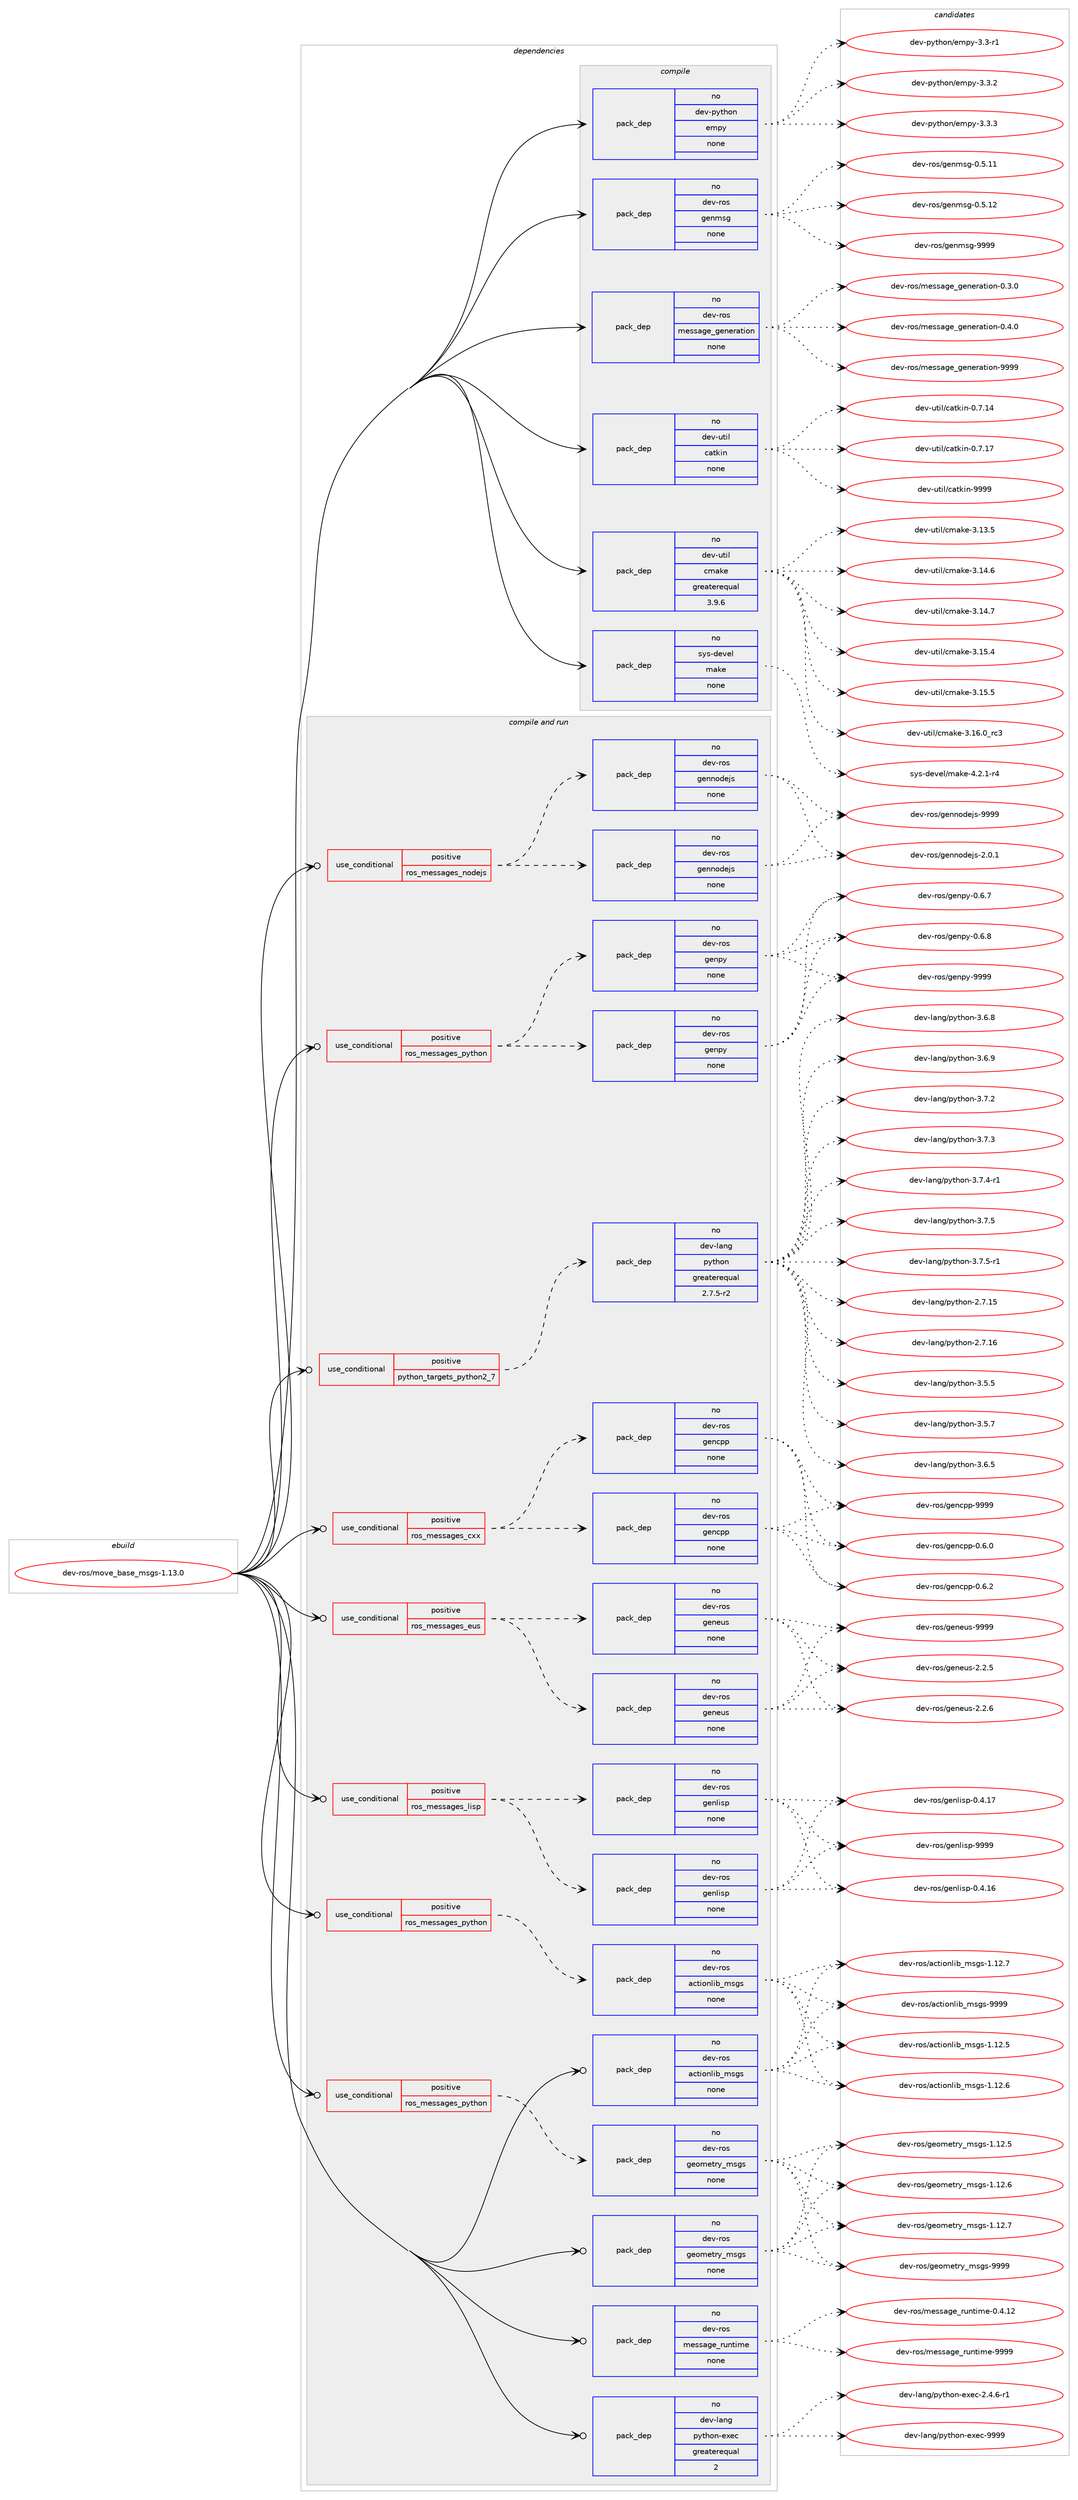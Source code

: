 digraph prolog {

# *************
# Graph options
# *************

newrank=true;
concentrate=true;
compound=true;
graph [rankdir=LR,fontname=Helvetica,fontsize=10,ranksep=1.5];#, ranksep=2.5, nodesep=0.2];
edge  [arrowhead=vee];
node  [fontname=Helvetica,fontsize=10];

# **********
# The ebuild
# **********

subgraph cluster_leftcol {
color=gray;
rank=same;
label=<<i>ebuild</i>>;
id [label="dev-ros/move_base_msgs-1.13.0", color=red, width=4, href="../dev-ros/move_base_msgs-1.13.0.svg"];
}

# ****************
# The dependencies
# ****************

subgraph cluster_midcol {
color=gray;
label=<<i>dependencies</i>>;
subgraph cluster_compile {
fillcolor="#eeeeee";
style=filled;
label=<<i>compile</i>>;
subgraph pack490651 {
dependency656383 [label=<<TABLE BORDER="0" CELLBORDER="1" CELLSPACING="0" CELLPADDING="4" WIDTH="220"><TR><TD ROWSPAN="6" CELLPADDING="30">pack_dep</TD></TR><TR><TD WIDTH="110">no</TD></TR><TR><TD>dev-python</TD></TR><TR><TD>empy</TD></TR><TR><TD>none</TD></TR><TR><TD></TD></TR></TABLE>>, shape=none, color=blue];
}
id:e -> dependency656383:w [weight=20,style="solid",arrowhead="vee"];
subgraph pack490652 {
dependency656384 [label=<<TABLE BORDER="0" CELLBORDER="1" CELLSPACING="0" CELLPADDING="4" WIDTH="220"><TR><TD ROWSPAN="6" CELLPADDING="30">pack_dep</TD></TR><TR><TD WIDTH="110">no</TD></TR><TR><TD>dev-ros</TD></TR><TR><TD>genmsg</TD></TR><TR><TD>none</TD></TR><TR><TD></TD></TR></TABLE>>, shape=none, color=blue];
}
id:e -> dependency656384:w [weight=20,style="solid",arrowhead="vee"];
subgraph pack490653 {
dependency656385 [label=<<TABLE BORDER="0" CELLBORDER="1" CELLSPACING="0" CELLPADDING="4" WIDTH="220"><TR><TD ROWSPAN="6" CELLPADDING="30">pack_dep</TD></TR><TR><TD WIDTH="110">no</TD></TR><TR><TD>dev-ros</TD></TR><TR><TD>message_generation</TD></TR><TR><TD>none</TD></TR><TR><TD></TD></TR></TABLE>>, shape=none, color=blue];
}
id:e -> dependency656385:w [weight=20,style="solid",arrowhead="vee"];
subgraph pack490654 {
dependency656386 [label=<<TABLE BORDER="0" CELLBORDER="1" CELLSPACING="0" CELLPADDING="4" WIDTH="220"><TR><TD ROWSPAN="6" CELLPADDING="30">pack_dep</TD></TR><TR><TD WIDTH="110">no</TD></TR><TR><TD>dev-util</TD></TR><TR><TD>catkin</TD></TR><TR><TD>none</TD></TR><TR><TD></TD></TR></TABLE>>, shape=none, color=blue];
}
id:e -> dependency656386:w [weight=20,style="solid",arrowhead="vee"];
subgraph pack490655 {
dependency656387 [label=<<TABLE BORDER="0" CELLBORDER="1" CELLSPACING="0" CELLPADDING="4" WIDTH="220"><TR><TD ROWSPAN="6" CELLPADDING="30">pack_dep</TD></TR><TR><TD WIDTH="110">no</TD></TR><TR><TD>dev-util</TD></TR><TR><TD>cmake</TD></TR><TR><TD>greaterequal</TD></TR><TR><TD>3.9.6</TD></TR></TABLE>>, shape=none, color=blue];
}
id:e -> dependency656387:w [weight=20,style="solid",arrowhead="vee"];
subgraph pack490656 {
dependency656388 [label=<<TABLE BORDER="0" CELLBORDER="1" CELLSPACING="0" CELLPADDING="4" WIDTH="220"><TR><TD ROWSPAN="6" CELLPADDING="30">pack_dep</TD></TR><TR><TD WIDTH="110">no</TD></TR><TR><TD>sys-devel</TD></TR><TR><TD>make</TD></TR><TR><TD>none</TD></TR><TR><TD></TD></TR></TABLE>>, shape=none, color=blue];
}
id:e -> dependency656388:w [weight=20,style="solid",arrowhead="vee"];
}
subgraph cluster_compileandrun {
fillcolor="#eeeeee";
style=filled;
label=<<i>compile and run</i>>;
subgraph cond153826 {
dependency656389 [label=<<TABLE BORDER="0" CELLBORDER="1" CELLSPACING="0" CELLPADDING="4"><TR><TD ROWSPAN="3" CELLPADDING="10">use_conditional</TD></TR><TR><TD>positive</TD></TR><TR><TD>python_targets_python2_7</TD></TR></TABLE>>, shape=none, color=red];
subgraph pack490657 {
dependency656390 [label=<<TABLE BORDER="0" CELLBORDER="1" CELLSPACING="0" CELLPADDING="4" WIDTH="220"><TR><TD ROWSPAN="6" CELLPADDING="30">pack_dep</TD></TR><TR><TD WIDTH="110">no</TD></TR><TR><TD>dev-lang</TD></TR><TR><TD>python</TD></TR><TR><TD>greaterequal</TD></TR><TR><TD>2.7.5-r2</TD></TR></TABLE>>, shape=none, color=blue];
}
dependency656389:e -> dependency656390:w [weight=20,style="dashed",arrowhead="vee"];
}
id:e -> dependency656389:w [weight=20,style="solid",arrowhead="odotvee"];
subgraph cond153827 {
dependency656391 [label=<<TABLE BORDER="0" CELLBORDER="1" CELLSPACING="0" CELLPADDING="4"><TR><TD ROWSPAN="3" CELLPADDING="10">use_conditional</TD></TR><TR><TD>positive</TD></TR><TR><TD>ros_messages_cxx</TD></TR></TABLE>>, shape=none, color=red];
subgraph pack490658 {
dependency656392 [label=<<TABLE BORDER="0" CELLBORDER="1" CELLSPACING="0" CELLPADDING="4" WIDTH="220"><TR><TD ROWSPAN="6" CELLPADDING="30">pack_dep</TD></TR><TR><TD WIDTH="110">no</TD></TR><TR><TD>dev-ros</TD></TR><TR><TD>gencpp</TD></TR><TR><TD>none</TD></TR><TR><TD></TD></TR></TABLE>>, shape=none, color=blue];
}
dependency656391:e -> dependency656392:w [weight=20,style="dashed",arrowhead="vee"];
subgraph pack490659 {
dependency656393 [label=<<TABLE BORDER="0" CELLBORDER="1" CELLSPACING="0" CELLPADDING="4" WIDTH="220"><TR><TD ROWSPAN="6" CELLPADDING="30">pack_dep</TD></TR><TR><TD WIDTH="110">no</TD></TR><TR><TD>dev-ros</TD></TR><TR><TD>gencpp</TD></TR><TR><TD>none</TD></TR><TR><TD></TD></TR></TABLE>>, shape=none, color=blue];
}
dependency656391:e -> dependency656393:w [weight=20,style="dashed",arrowhead="vee"];
}
id:e -> dependency656391:w [weight=20,style="solid",arrowhead="odotvee"];
subgraph cond153828 {
dependency656394 [label=<<TABLE BORDER="0" CELLBORDER="1" CELLSPACING="0" CELLPADDING="4"><TR><TD ROWSPAN="3" CELLPADDING="10">use_conditional</TD></TR><TR><TD>positive</TD></TR><TR><TD>ros_messages_eus</TD></TR></TABLE>>, shape=none, color=red];
subgraph pack490660 {
dependency656395 [label=<<TABLE BORDER="0" CELLBORDER="1" CELLSPACING="0" CELLPADDING="4" WIDTH="220"><TR><TD ROWSPAN="6" CELLPADDING="30">pack_dep</TD></TR><TR><TD WIDTH="110">no</TD></TR><TR><TD>dev-ros</TD></TR><TR><TD>geneus</TD></TR><TR><TD>none</TD></TR><TR><TD></TD></TR></TABLE>>, shape=none, color=blue];
}
dependency656394:e -> dependency656395:w [weight=20,style="dashed",arrowhead="vee"];
subgraph pack490661 {
dependency656396 [label=<<TABLE BORDER="0" CELLBORDER="1" CELLSPACING="0" CELLPADDING="4" WIDTH="220"><TR><TD ROWSPAN="6" CELLPADDING="30">pack_dep</TD></TR><TR><TD WIDTH="110">no</TD></TR><TR><TD>dev-ros</TD></TR><TR><TD>geneus</TD></TR><TR><TD>none</TD></TR><TR><TD></TD></TR></TABLE>>, shape=none, color=blue];
}
dependency656394:e -> dependency656396:w [weight=20,style="dashed",arrowhead="vee"];
}
id:e -> dependency656394:w [weight=20,style="solid",arrowhead="odotvee"];
subgraph cond153829 {
dependency656397 [label=<<TABLE BORDER="0" CELLBORDER="1" CELLSPACING="0" CELLPADDING="4"><TR><TD ROWSPAN="3" CELLPADDING="10">use_conditional</TD></TR><TR><TD>positive</TD></TR><TR><TD>ros_messages_lisp</TD></TR></TABLE>>, shape=none, color=red];
subgraph pack490662 {
dependency656398 [label=<<TABLE BORDER="0" CELLBORDER="1" CELLSPACING="0" CELLPADDING="4" WIDTH="220"><TR><TD ROWSPAN="6" CELLPADDING="30">pack_dep</TD></TR><TR><TD WIDTH="110">no</TD></TR><TR><TD>dev-ros</TD></TR><TR><TD>genlisp</TD></TR><TR><TD>none</TD></TR><TR><TD></TD></TR></TABLE>>, shape=none, color=blue];
}
dependency656397:e -> dependency656398:w [weight=20,style="dashed",arrowhead="vee"];
subgraph pack490663 {
dependency656399 [label=<<TABLE BORDER="0" CELLBORDER="1" CELLSPACING="0" CELLPADDING="4" WIDTH="220"><TR><TD ROWSPAN="6" CELLPADDING="30">pack_dep</TD></TR><TR><TD WIDTH="110">no</TD></TR><TR><TD>dev-ros</TD></TR><TR><TD>genlisp</TD></TR><TR><TD>none</TD></TR><TR><TD></TD></TR></TABLE>>, shape=none, color=blue];
}
dependency656397:e -> dependency656399:w [weight=20,style="dashed",arrowhead="vee"];
}
id:e -> dependency656397:w [weight=20,style="solid",arrowhead="odotvee"];
subgraph cond153830 {
dependency656400 [label=<<TABLE BORDER="0" CELLBORDER="1" CELLSPACING="0" CELLPADDING="4"><TR><TD ROWSPAN="3" CELLPADDING="10">use_conditional</TD></TR><TR><TD>positive</TD></TR><TR><TD>ros_messages_nodejs</TD></TR></TABLE>>, shape=none, color=red];
subgraph pack490664 {
dependency656401 [label=<<TABLE BORDER="0" CELLBORDER="1" CELLSPACING="0" CELLPADDING="4" WIDTH="220"><TR><TD ROWSPAN="6" CELLPADDING="30">pack_dep</TD></TR><TR><TD WIDTH="110">no</TD></TR><TR><TD>dev-ros</TD></TR><TR><TD>gennodejs</TD></TR><TR><TD>none</TD></TR><TR><TD></TD></TR></TABLE>>, shape=none, color=blue];
}
dependency656400:e -> dependency656401:w [weight=20,style="dashed",arrowhead="vee"];
subgraph pack490665 {
dependency656402 [label=<<TABLE BORDER="0" CELLBORDER="1" CELLSPACING="0" CELLPADDING="4" WIDTH="220"><TR><TD ROWSPAN="6" CELLPADDING="30">pack_dep</TD></TR><TR><TD WIDTH="110">no</TD></TR><TR><TD>dev-ros</TD></TR><TR><TD>gennodejs</TD></TR><TR><TD>none</TD></TR><TR><TD></TD></TR></TABLE>>, shape=none, color=blue];
}
dependency656400:e -> dependency656402:w [weight=20,style="dashed",arrowhead="vee"];
}
id:e -> dependency656400:w [weight=20,style="solid",arrowhead="odotvee"];
subgraph cond153831 {
dependency656403 [label=<<TABLE BORDER="0" CELLBORDER="1" CELLSPACING="0" CELLPADDING="4"><TR><TD ROWSPAN="3" CELLPADDING="10">use_conditional</TD></TR><TR><TD>positive</TD></TR><TR><TD>ros_messages_python</TD></TR></TABLE>>, shape=none, color=red];
subgraph pack490666 {
dependency656404 [label=<<TABLE BORDER="0" CELLBORDER="1" CELLSPACING="0" CELLPADDING="4" WIDTH="220"><TR><TD ROWSPAN="6" CELLPADDING="30">pack_dep</TD></TR><TR><TD WIDTH="110">no</TD></TR><TR><TD>dev-ros</TD></TR><TR><TD>actionlib_msgs</TD></TR><TR><TD>none</TD></TR><TR><TD></TD></TR></TABLE>>, shape=none, color=blue];
}
dependency656403:e -> dependency656404:w [weight=20,style="dashed",arrowhead="vee"];
}
id:e -> dependency656403:w [weight=20,style="solid",arrowhead="odotvee"];
subgraph cond153832 {
dependency656405 [label=<<TABLE BORDER="0" CELLBORDER="1" CELLSPACING="0" CELLPADDING="4"><TR><TD ROWSPAN="3" CELLPADDING="10">use_conditional</TD></TR><TR><TD>positive</TD></TR><TR><TD>ros_messages_python</TD></TR></TABLE>>, shape=none, color=red];
subgraph pack490667 {
dependency656406 [label=<<TABLE BORDER="0" CELLBORDER="1" CELLSPACING="0" CELLPADDING="4" WIDTH="220"><TR><TD ROWSPAN="6" CELLPADDING="30">pack_dep</TD></TR><TR><TD WIDTH="110">no</TD></TR><TR><TD>dev-ros</TD></TR><TR><TD>genpy</TD></TR><TR><TD>none</TD></TR><TR><TD></TD></TR></TABLE>>, shape=none, color=blue];
}
dependency656405:e -> dependency656406:w [weight=20,style="dashed",arrowhead="vee"];
subgraph pack490668 {
dependency656407 [label=<<TABLE BORDER="0" CELLBORDER="1" CELLSPACING="0" CELLPADDING="4" WIDTH="220"><TR><TD ROWSPAN="6" CELLPADDING="30">pack_dep</TD></TR><TR><TD WIDTH="110">no</TD></TR><TR><TD>dev-ros</TD></TR><TR><TD>genpy</TD></TR><TR><TD>none</TD></TR><TR><TD></TD></TR></TABLE>>, shape=none, color=blue];
}
dependency656405:e -> dependency656407:w [weight=20,style="dashed",arrowhead="vee"];
}
id:e -> dependency656405:w [weight=20,style="solid",arrowhead="odotvee"];
subgraph cond153833 {
dependency656408 [label=<<TABLE BORDER="0" CELLBORDER="1" CELLSPACING="0" CELLPADDING="4"><TR><TD ROWSPAN="3" CELLPADDING="10">use_conditional</TD></TR><TR><TD>positive</TD></TR><TR><TD>ros_messages_python</TD></TR></TABLE>>, shape=none, color=red];
subgraph pack490669 {
dependency656409 [label=<<TABLE BORDER="0" CELLBORDER="1" CELLSPACING="0" CELLPADDING="4" WIDTH="220"><TR><TD ROWSPAN="6" CELLPADDING="30">pack_dep</TD></TR><TR><TD WIDTH="110">no</TD></TR><TR><TD>dev-ros</TD></TR><TR><TD>geometry_msgs</TD></TR><TR><TD>none</TD></TR><TR><TD></TD></TR></TABLE>>, shape=none, color=blue];
}
dependency656408:e -> dependency656409:w [weight=20,style="dashed",arrowhead="vee"];
}
id:e -> dependency656408:w [weight=20,style="solid",arrowhead="odotvee"];
subgraph pack490670 {
dependency656410 [label=<<TABLE BORDER="0" CELLBORDER="1" CELLSPACING="0" CELLPADDING="4" WIDTH="220"><TR><TD ROWSPAN="6" CELLPADDING="30">pack_dep</TD></TR><TR><TD WIDTH="110">no</TD></TR><TR><TD>dev-lang</TD></TR><TR><TD>python-exec</TD></TR><TR><TD>greaterequal</TD></TR><TR><TD>2</TD></TR></TABLE>>, shape=none, color=blue];
}
id:e -> dependency656410:w [weight=20,style="solid",arrowhead="odotvee"];
subgraph pack490671 {
dependency656411 [label=<<TABLE BORDER="0" CELLBORDER="1" CELLSPACING="0" CELLPADDING="4" WIDTH="220"><TR><TD ROWSPAN="6" CELLPADDING="30">pack_dep</TD></TR><TR><TD WIDTH="110">no</TD></TR><TR><TD>dev-ros</TD></TR><TR><TD>actionlib_msgs</TD></TR><TR><TD>none</TD></TR><TR><TD></TD></TR></TABLE>>, shape=none, color=blue];
}
id:e -> dependency656411:w [weight=20,style="solid",arrowhead="odotvee"];
subgraph pack490672 {
dependency656412 [label=<<TABLE BORDER="0" CELLBORDER="1" CELLSPACING="0" CELLPADDING="4" WIDTH="220"><TR><TD ROWSPAN="6" CELLPADDING="30">pack_dep</TD></TR><TR><TD WIDTH="110">no</TD></TR><TR><TD>dev-ros</TD></TR><TR><TD>geometry_msgs</TD></TR><TR><TD>none</TD></TR><TR><TD></TD></TR></TABLE>>, shape=none, color=blue];
}
id:e -> dependency656412:w [weight=20,style="solid",arrowhead="odotvee"];
subgraph pack490673 {
dependency656413 [label=<<TABLE BORDER="0" CELLBORDER="1" CELLSPACING="0" CELLPADDING="4" WIDTH="220"><TR><TD ROWSPAN="6" CELLPADDING="30">pack_dep</TD></TR><TR><TD WIDTH="110">no</TD></TR><TR><TD>dev-ros</TD></TR><TR><TD>message_runtime</TD></TR><TR><TD>none</TD></TR><TR><TD></TD></TR></TABLE>>, shape=none, color=blue];
}
id:e -> dependency656413:w [weight=20,style="solid",arrowhead="odotvee"];
}
subgraph cluster_run {
fillcolor="#eeeeee";
style=filled;
label=<<i>run</i>>;
}
}

# **************
# The candidates
# **************

subgraph cluster_choices {
rank=same;
color=gray;
label=<<i>candidates</i>>;

subgraph choice490651 {
color=black;
nodesep=1;
choice1001011184511212111610411111047101109112121455146514511449 [label="dev-python/empy-3.3-r1", color=red, width=4,href="../dev-python/empy-3.3-r1.svg"];
choice1001011184511212111610411111047101109112121455146514650 [label="dev-python/empy-3.3.2", color=red, width=4,href="../dev-python/empy-3.3.2.svg"];
choice1001011184511212111610411111047101109112121455146514651 [label="dev-python/empy-3.3.3", color=red, width=4,href="../dev-python/empy-3.3.3.svg"];
dependency656383:e -> choice1001011184511212111610411111047101109112121455146514511449:w [style=dotted,weight="100"];
dependency656383:e -> choice1001011184511212111610411111047101109112121455146514650:w [style=dotted,weight="100"];
dependency656383:e -> choice1001011184511212111610411111047101109112121455146514651:w [style=dotted,weight="100"];
}
subgraph choice490652 {
color=black;
nodesep=1;
choice100101118451141111154710310111010911510345484653464949 [label="dev-ros/genmsg-0.5.11", color=red, width=4,href="../dev-ros/genmsg-0.5.11.svg"];
choice100101118451141111154710310111010911510345484653464950 [label="dev-ros/genmsg-0.5.12", color=red, width=4,href="../dev-ros/genmsg-0.5.12.svg"];
choice10010111845114111115471031011101091151034557575757 [label="dev-ros/genmsg-9999", color=red, width=4,href="../dev-ros/genmsg-9999.svg"];
dependency656384:e -> choice100101118451141111154710310111010911510345484653464949:w [style=dotted,weight="100"];
dependency656384:e -> choice100101118451141111154710310111010911510345484653464950:w [style=dotted,weight="100"];
dependency656384:e -> choice10010111845114111115471031011101091151034557575757:w [style=dotted,weight="100"];
}
subgraph choice490653 {
color=black;
nodesep=1;
choice1001011184511411111547109101115115971031019510310111010111497116105111110454846514648 [label="dev-ros/message_generation-0.3.0", color=red, width=4,href="../dev-ros/message_generation-0.3.0.svg"];
choice1001011184511411111547109101115115971031019510310111010111497116105111110454846524648 [label="dev-ros/message_generation-0.4.0", color=red, width=4,href="../dev-ros/message_generation-0.4.0.svg"];
choice10010111845114111115471091011151159710310195103101110101114971161051111104557575757 [label="dev-ros/message_generation-9999", color=red, width=4,href="../dev-ros/message_generation-9999.svg"];
dependency656385:e -> choice1001011184511411111547109101115115971031019510310111010111497116105111110454846514648:w [style=dotted,weight="100"];
dependency656385:e -> choice1001011184511411111547109101115115971031019510310111010111497116105111110454846524648:w [style=dotted,weight="100"];
dependency656385:e -> choice10010111845114111115471091011151159710310195103101110101114971161051111104557575757:w [style=dotted,weight="100"];
}
subgraph choice490654 {
color=black;
nodesep=1;
choice1001011184511711610510847999711610710511045484655464952 [label="dev-util/catkin-0.7.14", color=red, width=4,href="../dev-util/catkin-0.7.14.svg"];
choice1001011184511711610510847999711610710511045484655464955 [label="dev-util/catkin-0.7.17", color=red, width=4,href="../dev-util/catkin-0.7.17.svg"];
choice100101118451171161051084799971161071051104557575757 [label="dev-util/catkin-9999", color=red, width=4,href="../dev-util/catkin-9999.svg"];
dependency656386:e -> choice1001011184511711610510847999711610710511045484655464952:w [style=dotted,weight="100"];
dependency656386:e -> choice1001011184511711610510847999711610710511045484655464955:w [style=dotted,weight="100"];
dependency656386:e -> choice100101118451171161051084799971161071051104557575757:w [style=dotted,weight="100"];
}
subgraph choice490655 {
color=black;
nodesep=1;
choice1001011184511711610510847991099710710145514649514653 [label="dev-util/cmake-3.13.5", color=red, width=4,href="../dev-util/cmake-3.13.5.svg"];
choice1001011184511711610510847991099710710145514649524654 [label="dev-util/cmake-3.14.6", color=red, width=4,href="../dev-util/cmake-3.14.6.svg"];
choice1001011184511711610510847991099710710145514649524655 [label="dev-util/cmake-3.14.7", color=red, width=4,href="../dev-util/cmake-3.14.7.svg"];
choice1001011184511711610510847991099710710145514649534652 [label="dev-util/cmake-3.15.4", color=red, width=4,href="../dev-util/cmake-3.15.4.svg"];
choice1001011184511711610510847991099710710145514649534653 [label="dev-util/cmake-3.15.5", color=red, width=4,href="../dev-util/cmake-3.15.5.svg"];
choice1001011184511711610510847991099710710145514649544648951149951 [label="dev-util/cmake-3.16.0_rc3", color=red, width=4,href="../dev-util/cmake-3.16.0_rc3.svg"];
dependency656387:e -> choice1001011184511711610510847991099710710145514649514653:w [style=dotted,weight="100"];
dependency656387:e -> choice1001011184511711610510847991099710710145514649524654:w [style=dotted,weight="100"];
dependency656387:e -> choice1001011184511711610510847991099710710145514649524655:w [style=dotted,weight="100"];
dependency656387:e -> choice1001011184511711610510847991099710710145514649534652:w [style=dotted,weight="100"];
dependency656387:e -> choice1001011184511711610510847991099710710145514649534653:w [style=dotted,weight="100"];
dependency656387:e -> choice1001011184511711610510847991099710710145514649544648951149951:w [style=dotted,weight="100"];
}
subgraph choice490656 {
color=black;
nodesep=1;
choice1151211154510010111810110847109971071014552465046494511452 [label="sys-devel/make-4.2.1-r4", color=red, width=4,href="../sys-devel/make-4.2.1-r4.svg"];
dependency656388:e -> choice1151211154510010111810110847109971071014552465046494511452:w [style=dotted,weight="100"];
}
subgraph choice490657 {
color=black;
nodesep=1;
choice10010111845108971101034711212111610411111045504655464953 [label="dev-lang/python-2.7.15", color=red, width=4,href="../dev-lang/python-2.7.15.svg"];
choice10010111845108971101034711212111610411111045504655464954 [label="dev-lang/python-2.7.16", color=red, width=4,href="../dev-lang/python-2.7.16.svg"];
choice100101118451089711010347112121116104111110455146534653 [label="dev-lang/python-3.5.5", color=red, width=4,href="../dev-lang/python-3.5.5.svg"];
choice100101118451089711010347112121116104111110455146534655 [label="dev-lang/python-3.5.7", color=red, width=4,href="../dev-lang/python-3.5.7.svg"];
choice100101118451089711010347112121116104111110455146544653 [label="dev-lang/python-3.6.5", color=red, width=4,href="../dev-lang/python-3.6.5.svg"];
choice100101118451089711010347112121116104111110455146544656 [label="dev-lang/python-3.6.8", color=red, width=4,href="../dev-lang/python-3.6.8.svg"];
choice100101118451089711010347112121116104111110455146544657 [label="dev-lang/python-3.6.9", color=red, width=4,href="../dev-lang/python-3.6.9.svg"];
choice100101118451089711010347112121116104111110455146554650 [label="dev-lang/python-3.7.2", color=red, width=4,href="../dev-lang/python-3.7.2.svg"];
choice100101118451089711010347112121116104111110455146554651 [label="dev-lang/python-3.7.3", color=red, width=4,href="../dev-lang/python-3.7.3.svg"];
choice1001011184510897110103471121211161041111104551465546524511449 [label="dev-lang/python-3.7.4-r1", color=red, width=4,href="../dev-lang/python-3.7.4-r1.svg"];
choice100101118451089711010347112121116104111110455146554653 [label="dev-lang/python-3.7.5", color=red, width=4,href="../dev-lang/python-3.7.5.svg"];
choice1001011184510897110103471121211161041111104551465546534511449 [label="dev-lang/python-3.7.5-r1", color=red, width=4,href="../dev-lang/python-3.7.5-r1.svg"];
dependency656390:e -> choice10010111845108971101034711212111610411111045504655464953:w [style=dotted,weight="100"];
dependency656390:e -> choice10010111845108971101034711212111610411111045504655464954:w [style=dotted,weight="100"];
dependency656390:e -> choice100101118451089711010347112121116104111110455146534653:w [style=dotted,weight="100"];
dependency656390:e -> choice100101118451089711010347112121116104111110455146534655:w [style=dotted,weight="100"];
dependency656390:e -> choice100101118451089711010347112121116104111110455146544653:w [style=dotted,weight="100"];
dependency656390:e -> choice100101118451089711010347112121116104111110455146544656:w [style=dotted,weight="100"];
dependency656390:e -> choice100101118451089711010347112121116104111110455146544657:w [style=dotted,weight="100"];
dependency656390:e -> choice100101118451089711010347112121116104111110455146554650:w [style=dotted,weight="100"];
dependency656390:e -> choice100101118451089711010347112121116104111110455146554651:w [style=dotted,weight="100"];
dependency656390:e -> choice1001011184510897110103471121211161041111104551465546524511449:w [style=dotted,weight="100"];
dependency656390:e -> choice100101118451089711010347112121116104111110455146554653:w [style=dotted,weight="100"];
dependency656390:e -> choice1001011184510897110103471121211161041111104551465546534511449:w [style=dotted,weight="100"];
}
subgraph choice490658 {
color=black;
nodesep=1;
choice100101118451141111154710310111099112112454846544648 [label="dev-ros/gencpp-0.6.0", color=red, width=4,href="../dev-ros/gencpp-0.6.0.svg"];
choice100101118451141111154710310111099112112454846544650 [label="dev-ros/gencpp-0.6.2", color=red, width=4,href="../dev-ros/gencpp-0.6.2.svg"];
choice1001011184511411111547103101110991121124557575757 [label="dev-ros/gencpp-9999", color=red, width=4,href="../dev-ros/gencpp-9999.svg"];
dependency656392:e -> choice100101118451141111154710310111099112112454846544648:w [style=dotted,weight="100"];
dependency656392:e -> choice100101118451141111154710310111099112112454846544650:w [style=dotted,weight="100"];
dependency656392:e -> choice1001011184511411111547103101110991121124557575757:w [style=dotted,weight="100"];
}
subgraph choice490659 {
color=black;
nodesep=1;
choice100101118451141111154710310111099112112454846544648 [label="dev-ros/gencpp-0.6.0", color=red, width=4,href="../dev-ros/gencpp-0.6.0.svg"];
choice100101118451141111154710310111099112112454846544650 [label="dev-ros/gencpp-0.6.2", color=red, width=4,href="../dev-ros/gencpp-0.6.2.svg"];
choice1001011184511411111547103101110991121124557575757 [label="dev-ros/gencpp-9999", color=red, width=4,href="../dev-ros/gencpp-9999.svg"];
dependency656393:e -> choice100101118451141111154710310111099112112454846544648:w [style=dotted,weight="100"];
dependency656393:e -> choice100101118451141111154710310111099112112454846544650:w [style=dotted,weight="100"];
dependency656393:e -> choice1001011184511411111547103101110991121124557575757:w [style=dotted,weight="100"];
}
subgraph choice490660 {
color=black;
nodesep=1;
choice1001011184511411111547103101110101117115455046504653 [label="dev-ros/geneus-2.2.5", color=red, width=4,href="../dev-ros/geneus-2.2.5.svg"];
choice1001011184511411111547103101110101117115455046504654 [label="dev-ros/geneus-2.2.6", color=red, width=4,href="../dev-ros/geneus-2.2.6.svg"];
choice10010111845114111115471031011101011171154557575757 [label="dev-ros/geneus-9999", color=red, width=4,href="../dev-ros/geneus-9999.svg"];
dependency656395:e -> choice1001011184511411111547103101110101117115455046504653:w [style=dotted,weight="100"];
dependency656395:e -> choice1001011184511411111547103101110101117115455046504654:w [style=dotted,weight="100"];
dependency656395:e -> choice10010111845114111115471031011101011171154557575757:w [style=dotted,weight="100"];
}
subgraph choice490661 {
color=black;
nodesep=1;
choice1001011184511411111547103101110101117115455046504653 [label="dev-ros/geneus-2.2.5", color=red, width=4,href="../dev-ros/geneus-2.2.5.svg"];
choice1001011184511411111547103101110101117115455046504654 [label="dev-ros/geneus-2.2.6", color=red, width=4,href="../dev-ros/geneus-2.2.6.svg"];
choice10010111845114111115471031011101011171154557575757 [label="dev-ros/geneus-9999", color=red, width=4,href="../dev-ros/geneus-9999.svg"];
dependency656396:e -> choice1001011184511411111547103101110101117115455046504653:w [style=dotted,weight="100"];
dependency656396:e -> choice1001011184511411111547103101110101117115455046504654:w [style=dotted,weight="100"];
dependency656396:e -> choice10010111845114111115471031011101011171154557575757:w [style=dotted,weight="100"];
}
subgraph choice490662 {
color=black;
nodesep=1;
choice100101118451141111154710310111010810511511245484652464954 [label="dev-ros/genlisp-0.4.16", color=red, width=4,href="../dev-ros/genlisp-0.4.16.svg"];
choice100101118451141111154710310111010810511511245484652464955 [label="dev-ros/genlisp-0.4.17", color=red, width=4,href="../dev-ros/genlisp-0.4.17.svg"];
choice10010111845114111115471031011101081051151124557575757 [label="dev-ros/genlisp-9999", color=red, width=4,href="../dev-ros/genlisp-9999.svg"];
dependency656398:e -> choice100101118451141111154710310111010810511511245484652464954:w [style=dotted,weight="100"];
dependency656398:e -> choice100101118451141111154710310111010810511511245484652464955:w [style=dotted,weight="100"];
dependency656398:e -> choice10010111845114111115471031011101081051151124557575757:w [style=dotted,weight="100"];
}
subgraph choice490663 {
color=black;
nodesep=1;
choice100101118451141111154710310111010810511511245484652464954 [label="dev-ros/genlisp-0.4.16", color=red, width=4,href="../dev-ros/genlisp-0.4.16.svg"];
choice100101118451141111154710310111010810511511245484652464955 [label="dev-ros/genlisp-0.4.17", color=red, width=4,href="../dev-ros/genlisp-0.4.17.svg"];
choice10010111845114111115471031011101081051151124557575757 [label="dev-ros/genlisp-9999", color=red, width=4,href="../dev-ros/genlisp-9999.svg"];
dependency656399:e -> choice100101118451141111154710310111010810511511245484652464954:w [style=dotted,weight="100"];
dependency656399:e -> choice100101118451141111154710310111010810511511245484652464955:w [style=dotted,weight="100"];
dependency656399:e -> choice10010111845114111115471031011101081051151124557575757:w [style=dotted,weight="100"];
}
subgraph choice490664 {
color=black;
nodesep=1;
choice1001011184511411111547103101110110111100101106115455046484649 [label="dev-ros/gennodejs-2.0.1", color=red, width=4,href="../dev-ros/gennodejs-2.0.1.svg"];
choice10010111845114111115471031011101101111001011061154557575757 [label="dev-ros/gennodejs-9999", color=red, width=4,href="../dev-ros/gennodejs-9999.svg"];
dependency656401:e -> choice1001011184511411111547103101110110111100101106115455046484649:w [style=dotted,weight="100"];
dependency656401:e -> choice10010111845114111115471031011101101111001011061154557575757:w [style=dotted,weight="100"];
}
subgraph choice490665 {
color=black;
nodesep=1;
choice1001011184511411111547103101110110111100101106115455046484649 [label="dev-ros/gennodejs-2.0.1", color=red, width=4,href="../dev-ros/gennodejs-2.0.1.svg"];
choice10010111845114111115471031011101101111001011061154557575757 [label="dev-ros/gennodejs-9999", color=red, width=4,href="../dev-ros/gennodejs-9999.svg"];
dependency656402:e -> choice1001011184511411111547103101110110111100101106115455046484649:w [style=dotted,weight="100"];
dependency656402:e -> choice10010111845114111115471031011101101111001011061154557575757:w [style=dotted,weight="100"];
}
subgraph choice490666 {
color=black;
nodesep=1;
choice10010111845114111115479799116105111110108105989510911510311545494649504653 [label="dev-ros/actionlib_msgs-1.12.5", color=red, width=4,href="../dev-ros/actionlib_msgs-1.12.5.svg"];
choice10010111845114111115479799116105111110108105989510911510311545494649504654 [label="dev-ros/actionlib_msgs-1.12.6", color=red, width=4,href="../dev-ros/actionlib_msgs-1.12.6.svg"];
choice10010111845114111115479799116105111110108105989510911510311545494649504655 [label="dev-ros/actionlib_msgs-1.12.7", color=red, width=4,href="../dev-ros/actionlib_msgs-1.12.7.svg"];
choice1001011184511411111547979911610511111010810598951091151031154557575757 [label="dev-ros/actionlib_msgs-9999", color=red, width=4,href="../dev-ros/actionlib_msgs-9999.svg"];
dependency656404:e -> choice10010111845114111115479799116105111110108105989510911510311545494649504653:w [style=dotted,weight="100"];
dependency656404:e -> choice10010111845114111115479799116105111110108105989510911510311545494649504654:w [style=dotted,weight="100"];
dependency656404:e -> choice10010111845114111115479799116105111110108105989510911510311545494649504655:w [style=dotted,weight="100"];
dependency656404:e -> choice1001011184511411111547979911610511111010810598951091151031154557575757:w [style=dotted,weight="100"];
}
subgraph choice490667 {
color=black;
nodesep=1;
choice1001011184511411111547103101110112121454846544655 [label="dev-ros/genpy-0.6.7", color=red, width=4,href="../dev-ros/genpy-0.6.7.svg"];
choice1001011184511411111547103101110112121454846544656 [label="dev-ros/genpy-0.6.8", color=red, width=4,href="../dev-ros/genpy-0.6.8.svg"];
choice10010111845114111115471031011101121214557575757 [label="dev-ros/genpy-9999", color=red, width=4,href="../dev-ros/genpy-9999.svg"];
dependency656406:e -> choice1001011184511411111547103101110112121454846544655:w [style=dotted,weight="100"];
dependency656406:e -> choice1001011184511411111547103101110112121454846544656:w [style=dotted,weight="100"];
dependency656406:e -> choice10010111845114111115471031011101121214557575757:w [style=dotted,weight="100"];
}
subgraph choice490668 {
color=black;
nodesep=1;
choice1001011184511411111547103101110112121454846544655 [label="dev-ros/genpy-0.6.7", color=red, width=4,href="../dev-ros/genpy-0.6.7.svg"];
choice1001011184511411111547103101110112121454846544656 [label="dev-ros/genpy-0.6.8", color=red, width=4,href="../dev-ros/genpy-0.6.8.svg"];
choice10010111845114111115471031011101121214557575757 [label="dev-ros/genpy-9999", color=red, width=4,href="../dev-ros/genpy-9999.svg"];
dependency656407:e -> choice1001011184511411111547103101110112121454846544655:w [style=dotted,weight="100"];
dependency656407:e -> choice1001011184511411111547103101110112121454846544656:w [style=dotted,weight="100"];
dependency656407:e -> choice10010111845114111115471031011101121214557575757:w [style=dotted,weight="100"];
}
subgraph choice490669 {
color=black;
nodesep=1;
choice10010111845114111115471031011111091011161141219510911510311545494649504653 [label="dev-ros/geometry_msgs-1.12.5", color=red, width=4,href="../dev-ros/geometry_msgs-1.12.5.svg"];
choice10010111845114111115471031011111091011161141219510911510311545494649504654 [label="dev-ros/geometry_msgs-1.12.6", color=red, width=4,href="../dev-ros/geometry_msgs-1.12.6.svg"];
choice10010111845114111115471031011111091011161141219510911510311545494649504655 [label="dev-ros/geometry_msgs-1.12.7", color=red, width=4,href="../dev-ros/geometry_msgs-1.12.7.svg"];
choice1001011184511411111547103101111109101116114121951091151031154557575757 [label="dev-ros/geometry_msgs-9999", color=red, width=4,href="../dev-ros/geometry_msgs-9999.svg"];
dependency656409:e -> choice10010111845114111115471031011111091011161141219510911510311545494649504653:w [style=dotted,weight="100"];
dependency656409:e -> choice10010111845114111115471031011111091011161141219510911510311545494649504654:w [style=dotted,weight="100"];
dependency656409:e -> choice10010111845114111115471031011111091011161141219510911510311545494649504655:w [style=dotted,weight="100"];
dependency656409:e -> choice1001011184511411111547103101111109101116114121951091151031154557575757:w [style=dotted,weight="100"];
}
subgraph choice490670 {
color=black;
nodesep=1;
choice10010111845108971101034711212111610411111045101120101994550465246544511449 [label="dev-lang/python-exec-2.4.6-r1", color=red, width=4,href="../dev-lang/python-exec-2.4.6-r1.svg"];
choice10010111845108971101034711212111610411111045101120101994557575757 [label="dev-lang/python-exec-9999", color=red, width=4,href="../dev-lang/python-exec-9999.svg"];
dependency656410:e -> choice10010111845108971101034711212111610411111045101120101994550465246544511449:w [style=dotted,weight="100"];
dependency656410:e -> choice10010111845108971101034711212111610411111045101120101994557575757:w [style=dotted,weight="100"];
}
subgraph choice490671 {
color=black;
nodesep=1;
choice10010111845114111115479799116105111110108105989510911510311545494649504653 [label="dev-ros/actionlib_msgs-1.12.5", color=red, width=4,href="../dev-ros/actionlib_msgs-1.12.5.svg"];
choice10010111845114111115479799116105111110108105989510911510311545494649504654 [label="dev-ros/actionlib_msgs-1.12.6", color=red, width=4,href="../dev-ros/actionlib_msgs-1.12.6.svg"];
choice10010111845114111115479799116105111110108105989510911510311545494649504655 [label="dev-ros/actionlib_msgs-1.12.7", color=red, width=4,href="../dev-ros/actionlib_msgs-1.12.7.svg"];
choice1001011184511411111547979911610511111010810598951091151031154557575757 [label="dev-ros/actionlib_msgs-9999", color=red, width=4,href="../dev-ros/actionlib_msgs-9999.svg"];
dependency656411:e -> choice10010111845114111115479799116105111110108105989510911510311545494649504653:w [style=dotted,weight="100"];
dependency656411:e -> choice10010111845114111115479799116105111110108105989510911510311545494649504654:w [style=dotted,weight="100"];
dependency656411:e -> choice10010111845114111115479799116105111110108105989510911510311545494649504655:w [style=dotted,weight="100"];
dependency656411:e -> choice1001011184511411111547979911610511111010810598951091151031154557575757:w [style=dotted,weight="100"];
}
subgraph choice490672 {
color=black;
nodesep=1;
choice10010111845114111115471031011111091011161141219510911510311545494649504653 [label="dev-ros/geometry_msgs-1.12.5", color=red, width=4,href="../dev-ros/geometry_msgs-1.12.5.svg"];
choice10010111845114111115471031011111091011161141219510911510311545494649504654 [label="dev-ros/geometry_msgs-1.12.6", color=red, width=4,href="../dev-ros/geometry_msgs-1.12.6.svg"];
choice10010111845114111115471031011111091011161141219510911510311545494649504655 [label="dev-ros/geometry_msgs-1.12.7", color=red, width=4,href="../dev-ros/geometry_msgs-1.12.7.svg"];
choice1001011184511411111547103101111109101116114121951091151031154557575757 [label="dev-ros/geometry_msgs-9999", color=red, width=4,href="../dev-ros/geometry_msgs-9999.svg"];
dependency656412:e -> choice10010111845114111115471031011111091011161141219510911510311545494649504653:w [style=dotted,weight="100"];
dependency656412:e -> choice10010111845114111115471031011111091011161141219510911510311545494649504654:w [style=dotted,weight="100"];
dependency656412:e -> choice10010111845114111115471031011111091011161141219510911510311545494649504655:w [style=dotted,weight="100"];
dependency656412:e -> choice1001011184511411111547103101111109101116114121951091151031154557575757:w [style=dotted,weight="100"];
}
subgraph choice490673 {
color=black;
nodesep=1;
choice1001011184511411111547109101115115971031019511411711011610510910145484652464950 [label="dev-ros/message_runtime-0.4.12", color=red, width=4,href="../dev-ros/message_runtime-0.4.12.svg"];
choice100101118451141111154710910111511597103101951141171101161051091014557575757 [label="dev-ros/message_runtime-9999", color=red, width=4,href="../dev-ros/message_runtime-9999.svg"];
dependency656413:e -> choice1001011184511411111547109101115115971031019511411711011610510910145484652464950:w [style=dotted,weight="100"];
dependency656413:e -> choice100101118451141111154710910111511597103101951141171101161051091014557575757:w [style=dotted,weight="100"];
}
}

}
